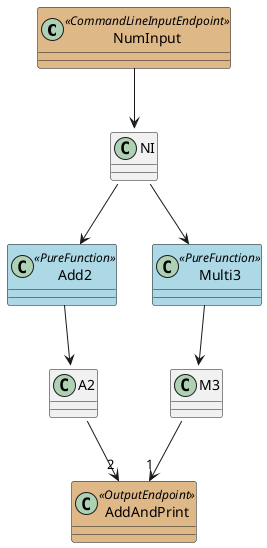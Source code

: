 
@startuml
skinparam class {
	BackgroundColor<<CommandLineInputEndpoint>> BurlyWood
	BackgroundColor<<CommandLineArgsInputEndpoint>> BurlyWood
	BackgroundColor<<AliyunHttpInputEndpoint>> BurlyWood
	BackgroundColor<<OutputEndpoint>> BurlyWood
	BackgroundColor<<PureFunction>> LightBlue
	BackgroundColor<<AlternativePath>> Crimson
}

class NumInput <<CommandLineInputEndpoint>>
class Add2 <<PureFunction>>
class AddAndPrint <<OutputEndpoint>>
class Multi3 <<PureFunction>>

NumInput --> NI::Integer
NI::Integer --> Add2
NI::Integer --> Multi3
Add2 --> A2::Integer
A2::Integer --> "2" AddAndPrint
Multi3 --> M3::Integer
M3::Integer --> "1" AddAndPrint
@enduml
